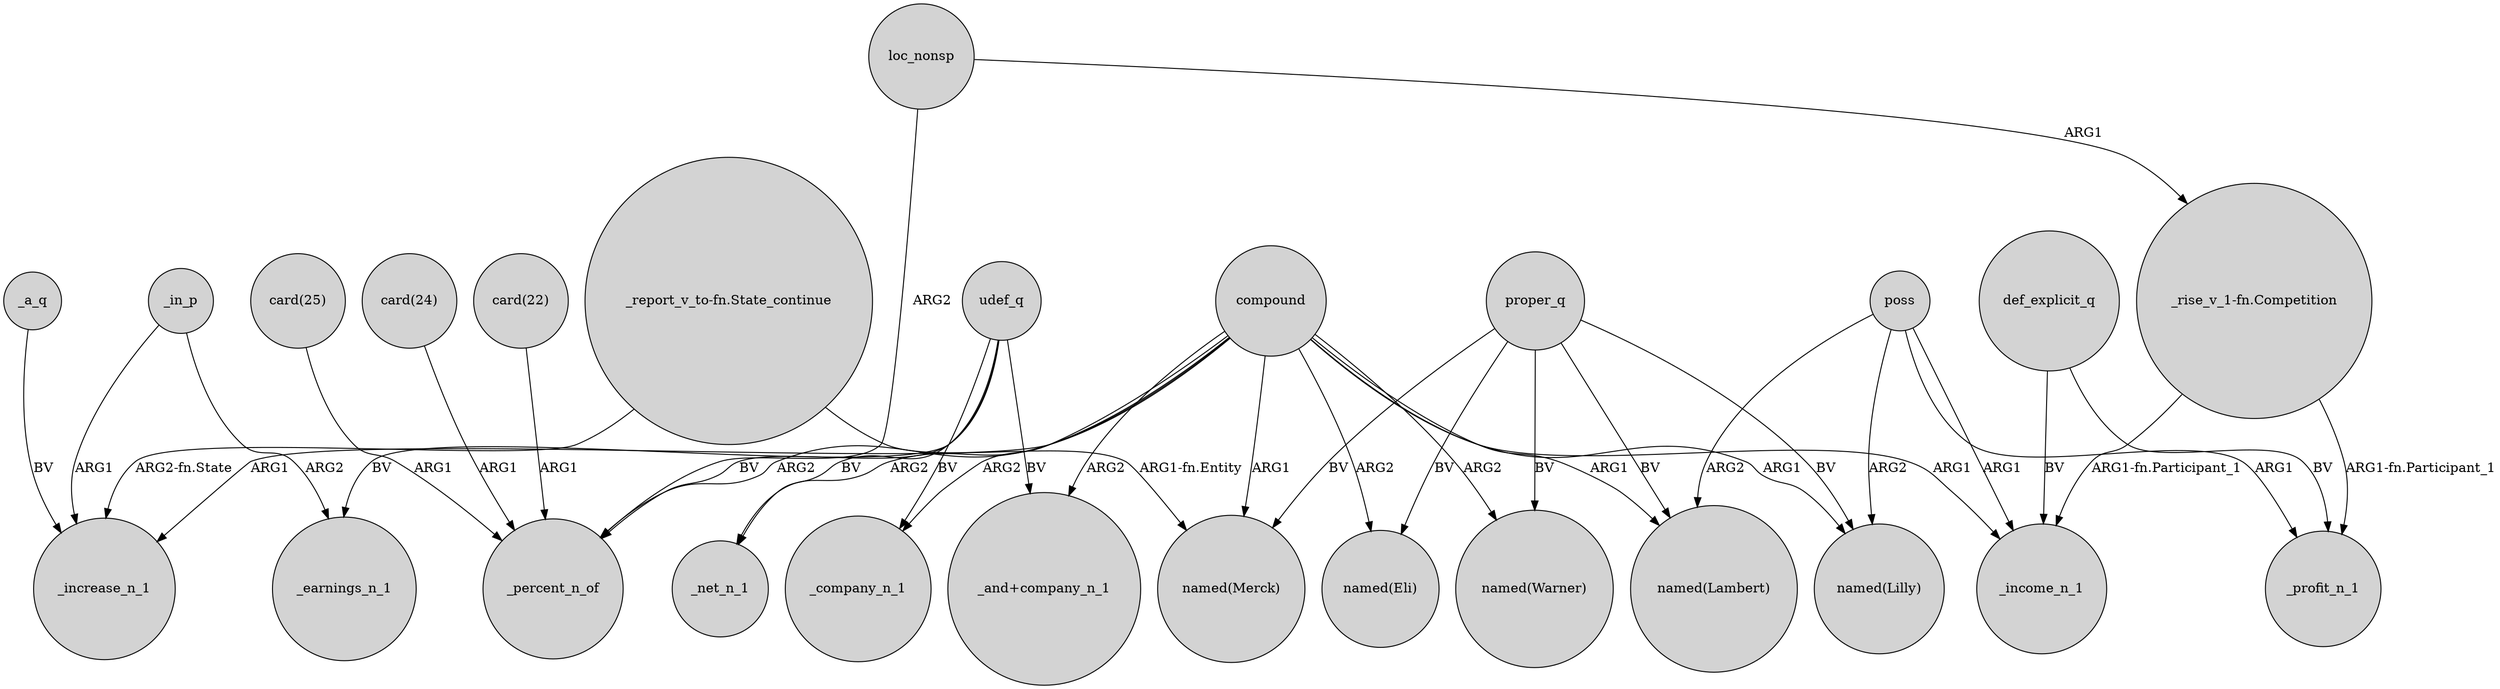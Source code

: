 digraph {
	node [shape=circle style=filled]
	compound -> "named(Merck)" [label=ARG1]
	def_explicit_q -> _profit_n_1 [label=BV]
	compound -> _increase_n_1 [label=ARG1]
	compound -> _net_n_1 [label=ARG2]
	loc_nonsp -> "_rise_v_1-fn.Competition" [label=ARG1]
	compound -> "_and+company_n_1" [label=ARG2]
	poss -> "named(Lilly)" [label=ARG2]
	compound -> _company_n_1 [label=ARG2]
	udef_q -> _company_n_1 [label=BV]
	"_report_v_to-fn.State_continue" -> _increase_n_1 [label="ARG2-fn.State"]
	compound -> "named(Lilly)" [label=ARG1]
	"card(25)" -> _percent_n_of [label=ARG1]
	poss -> "named(Lambert)" [label=ARG2]
	_in_p -> _earnings_n_1 [label=ARG2]
	proper_q -> "named(Lilly)" [label=BV]
	def_explicit_q -> _income_n_1 [label=BV]
	compound -> _income_n_1 [label=ARG1]
	udef_q -> _earnings_n_1 [label=BV]
	udef_q -> _percent_n_of [label=BV]
	proper_q -> "named(Eli)" [label=BV]
	poss -> _profit_n_1 [label=ARG1]
	proper_q -> "named(Lambert)" [label=BV]
	poss -> _income_n_1 [label=ARG1]
	udef_q -> _net_n_1 [label=BV]
	compound -> _percent_n_of [label=ARG2]
	compound -> "named(Warner)" [label=ARG2]
	proper_q -> "named(Merck)" [label=BV]
	compound -> "named(Lambert)" [label=ARG1]
	proper_q -> "named(Warner)" [label=BV]
	"_report_v_to-fn.State_continue" -> "named(Merck)" [label="ARG1-fn.Entity"]
	_a_q -> _increase_n_1 [label=BV]
	compound -> "named(Eli)" [label=ARG2]
	udef_q -> "_and+company_n_1" [label=BV]
	"_rise_v_1-fn.Competition" -> _income_n_1 [label="ARG1-fn.Participant_1"]
	"_rise_v_1-fn.Competition" -> _profit_n_1 [label="ARG1-fn.Participant_1"]
	"card(24)" -> _percent_n_of [label=ARG1]
	_in_p -> _increase_n_1 [label=ARG1]
	"card(22)" -> _percent_n_of [label=ARG1]
	loc_nonsp -> _percent_n_of [label=ARG2]
}
